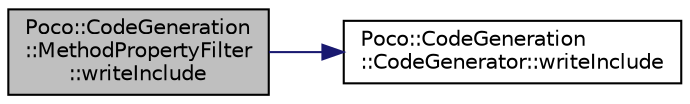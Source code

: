 digraph "Poco::CodeGeneration::MethodPropertyFilter::writeInclude"
{
 // LATEX_PDF_SIZE
  edge [fontname="Helvetica",fontsize="10",labelfontname="Helvetica",labelfontsize="10"];
  node [fontname="Helvetica",fontsize="10",shape=record];
  rankdir="LR";
  Node1 [label="Poco::CodeGeneration\l::MethodPropertyFilter\l::writeInclude",height=0.2,width=0.4,color="black", fillcolor="grey75", style="filled", fontcolor="black",tooltip=" "];
  Node1 -> Node2 [color="midnightblue",fontsize="10",style="solid",fontname="Helvetica"];
  Node2 [label="Poco::CodeGeneration\l::CodeGenerator::writeInclude",height=0.2,width=0.4,color="black", fillcolor="white", style="filled",URL="$classPoco_1_1CodeGeneration_1_1CodeGenerator.html#a51a18881f13b4e08f85af2ac9d1faacd",tooltip="Closes the file."];
}
